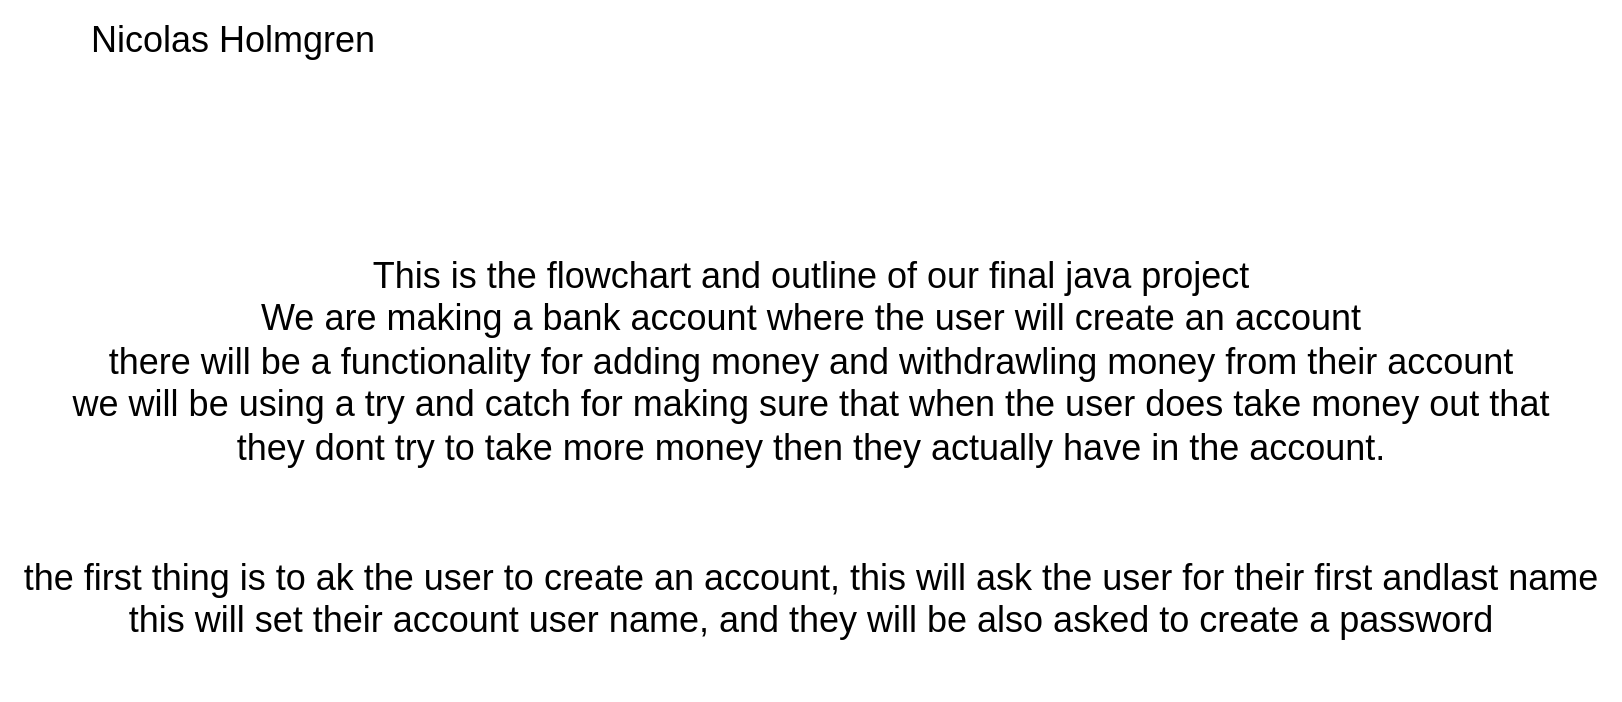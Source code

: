<mxfile version="22.1.2" type="device" pages="3">
  <diagram name="Page-1" id="xjxe2lPG4Y7tmnFVplY_">
    <mxGraphModel dx="1290" dy="621" grid="1" gridSize="10" guides="1" tooltips="1" connect="1" arrows="1" fold="1" page="1" pageScale="1" pageWidth="827" pageHeight="1169" math="0" shadow="0">
      <root>
        <mxCell id="0" />
        <mxCell id="1" parent="0" />
        <mxCell id="kmOb0qHXjrhH6Z8pBhy3-2" value="&lt;font style=&quot;font-size: 18px;&quot;&gt;Nicolas &lt;/font&gt;&lt;font style=&quot;font-size: 18px;&quot;&gt;Holmgren&lt;/font&gt;" style="text;html=1;align=center;verticalAlign=middle;resizable=0;points=[];autosize=1;strokeColor=none;fillColor=none;" vertex="1" parent="1">
          <mxGeometry x="40" y="40" width="170" height="40" as="geometry" />
        </mxCell>
        <mxCell id="kmOb0qHXjrhH6Z8pBhy3-3" value="&lt;font style=&quot;font-size: 18px;&quot;&gt;This is the flowchart and outline of our final java project&lt;br&gt;We are making a bank account where the user will create an account&lt;br&gt;there will be a functionality for adding money and withdrawling money from their account&lt;br&gt;we will be using a try and catch for making sure that when the user does take money out that&lt;br&gt;they dont try to take more money then they actually have in the account.&lt;br&gt;&lt;br&gt;&lt;br&gt;the first thing is to ak the user to create an account, this will ask the user for their first andlast name&lt;br&gt;this will set their account user name, and they will be also asked to create a password&lt;br&gt;&lt;br&gt;&lt;/font&gt;" style="text;html=1;align=center;verticalAlign=middle;resizable=0;points=[];autosize=1;strokeColor=none;fillColor=none;" vertex="1" parent="1">
          <mxGeometry x="9" y="160" width="810" height="230" as="geometry" />
        </mxCell>
      </root>
    </mxGraphModel>
  </diagram>
  <diagram id="wqc6ttcumCvlscuu791u" name="Page-2">
    <mxGraphModel dx="1276" dy="421" grid="1" gridSize="10" guides="1" tooltips="1" connect="1" arrows="1" fold="1" page="1" pageScale="1" pageWidth="827" pageHeight="1169" math="0" shadow="0">
      <root>
        <mxCell id="0" />
        <mxCell id="1" parent="0" />
        <mxCell id="XFtc8W5LfdA4O5aleAHy-3" style="edgeStyle=orthogonalEdgeStyle;rounded=0;orthogonalLoop=1;jettySize=auto;html=1;entryX=0.5;entryY=0;entryDx=0;entryDy=0;" edge="1" parent="1" source="XFtc8W5LfdA4O5aleAHy-1" target="XFtc8W5LfdA4O5aleAHy-2">
          <mxGeometry relative="1" as="geometry" />
        </mxCell>
        <mxCell id="XFtc8W5LfdA4O5aleAHy-1" value="Main()" style="ellipse;whiteSpace=wrap;html=1;" vertex="1" parent="1">
          <mxGeometry x="40" y="10" width="150" height="80" as="geometry" />
        </mxCell>
        <mxCell id="XFtc8W5LfdA4O5aleAHy-2" value="createAccount()" style="shape=process;whiteSpace=wrap;html=1;backgroundOutline=1;" vertex="1" parent="1">
          <mxGeometry x="28.75" y="110" width="172.5" height="80" as="geometry" />
        </mxCell>
        <mxCell id="XFtc8W5LfdA4O5aleAHy-6" style="edgeStyle=orthogonalEdgeStyle;rounded=0;orthogonalLoop=1;jettySize=auto;html=1;entryX=0.5;entryY=0;entryDx=0;entryDy=0;" edge="1" parent="1" source="XFtc8W5LfdA4O5aleAHy-4" target="XFtc8W5LfdA4O5aleAHy-5">
          <mxGeometry relative="1" as="geometry" />
        </mxCell>
        <mxCell id="XFtc8W5LfdA4O5aleAHy-4" value="createAccount()" style="ellipse;whiteSpace=wrap;html=1;" vertex="1" parent="1">
          <mxGeometry x="260" y="10" width="120" height="80" as="geometry" />
        </mxCell>
        <mxCell id="XFtc8W5LfdA4O5aleAHy-8" style="edgeStyle=orthogonalEdgeStyle;rounded=0;orthogonalLoop=1;jettySize=auto;html=1;" edge="1" parent="1" source="XFtc8W5LfdA4O5aleAHy-5" target="XFtc8W5LfdA4O5aleAHy-7">
          <mxGeometry relative="1" as="geometry" />
        </mxCell>
        <mxCell id="XFtc8W5LfdA4O5aleAHy-5" value="str setName = display &quot;What is your full name&quot;" style="rounded=0;whiteSpace=wrap;html=1;" vertex="1" parent="1">
          <mxGeometry x="260" y="110" width="120" height="60" as="geometry" />
        </mxCell>
        <mxCell id="XFtc8W5LfdA4O5aleAHy-12" style="edgeStyle=orthogonalEdgeStyle;rounded=0;orthogonalLoop=1;jettySize=auto;html=1;entryX=0.5;entryY=0;entryDx=0;entryDy=0;" edge="1" parent="1" source="XFtc8W5LfdA4O5aleAHy-7" target="XFtc8W5LfdA4O5aleAHy-11">
          <mxGeometry relative="1" as="geometry" />
        </mxCell>
        <mxCell id="XFtc8W5LfdA4O5aleAHy-7" value="Str setPassword = display &quot;Create a password&quot;&amp;nbsp;" style="rounded=0;whiteSpace=wrap;html=1;" vertex="1" parent="1">
          <mxGeometry x="260" y="190" width="120" height="60" as="geometry" />
        </mxCell>
        <mxCell id="XFtc8W5LfdA4O5aleAHy-10" style="edgeStyle=orthogonalEdgeStyle;rounded=0;orthogonalLoop=1;jettySize=auto;html=1;entryX=1;entryY=0.25;entryDx=0;entryDy=0;" edge="1" parent="1" source="XFtc8W5LfdA4O5aleAHy-9" target="XFtc8W5LfdA4O5aleAHy-7">
          <mxGeometry relative="1" as="geometry" />
        </mxCell>
        <mxCell id="XFtc8W5LfdA4O5aleAHy-9" value="These are our setters" style="text;html=1;align=center;verticalAlign=middle;resizable=0;points=[];autosize=1;strokeColor=none;fillColor=none;" vertex="1" parent="1">
          <mxGeometry x="400" y="160" width="140" height="30" as="geometry" />
        </mxCell>
        <mxCell id="XFtc8W5LfdA4O5aleAHy-11" value="input setName" style="shape=parallelogram;perimeter=parallelogramPerimeter;whiteSpace=wrap;html=1;fixedSize=1;" vertex="1" parent="1">
          <mxGeometry x="245" y="270" width="150" height="60" as="geometry" />
        </mxCell>
        <mxCell id="XFtc8W5LfdA4O5aleAHy-27" style="edgeStyle=orthogonalEdgeStyle;rounded=0;orthogonalLoop=1;jettySize=auto;html=1;entryX=0.5;entryY=0;entryDx=0;entryDy=0;" edge="1" parent="1" source="XFtc8W5LfdA4O5aleAHy-13" target="XFtc8W5LfdA4O5aleAHy-26">
          <mxGeometry relative="1" as="geometry" />
        </mxCell>
        <mxCell id="XFtc8W5LfdA4O5aleAHy-13" value="input setPassword" style="shape=parallelogram;perimeter=parallelogramPerimeter;whiteSpace=wrap;html=1;fixedSize=1;" vertex="1" parent="1">
          <mxGeometry x="230" y="350" width="150" height="60" as="geometry" />
        </mxCell>
        <mxCell id="XFtc8W5LfdA4O5aleAHy-15" style="edgeStyle=orthogonalEdgeStyle;rounded=0;orthogonalLoop=1;jettySize=auto;html=1;entryX=0.624;entryY=-0.06;entryDx=0;entryDy=0;entryPerimeter=0;" edge="1" parent="1" source="XFtc8W5LfdA4O5aleAHy-11" target="XFtc8W5LfdA4O5aleAHy-13">
          <mxGeometry relative="1" as="geometry" />
        </mxCell>
        <mxCell id="XFtc8W5LfdA4O5aleAHy-22" style="edgeStyle=orthogonalEdgeStyle;rounded=0;orthogonalLoop=1;jettySize=auto;html=1;entryX=0.5;entryY=0;entryDx=0;entryDy=0;" edge="1" parent="1" source="XFtc8W5LfdA4O5aleAHy-16" target="XFtc8W5LfdA4O5aleAHy-18">
          <mxGeometry relative="1" as="geometry" />
        </mxCell>
        <mxCell id="XFtc8W5LfdA4O5aleAHy-16" value="str askToAddMoney = display &quot;Would you like to add money to the account, type yes or no &quot;" style="rounded=0;whiteSpace=wrap;html=1;" vertex="1" parent="1">
          <mxGeometry x="600" y="110" width="130" height="70" as="geometry" />
        </mxCell>
        <mxCell id="XFtc8W5LfdA4O5aleAHy-23" value="" style="edgeStyle=orthogonalEdgeStyle;rounded=0;orthogonalLoop=1;jettySize=auto;html=1;" edge="1" parent="1" source="XFtc8W5LfdA4O5aleAHy-18" target="XFtc8W5LfdA4O5aleAHy-19">
          <mxGeometry relative="1" as="geometry" />
        </mxCell>
        <mxCell id="XFtc8W5LfdA4O5aleAHy-24" style="edgeStyle=orthogonalEdgeStyle;rounded=0;orthogonalLoop=1;jettySize=auto;html=1;" edge="1" parent="1" source="XFtc8W5LfdA4O5aleAHy-18" target="XFtc8W5LfdA4O5aleAHy-19">
          <mxGeometry relative="1" as="geometry" />
        </mxCell>
        <mxCell id="XFtc8W5LfdA4O5aleAHy-18" value="input addMoney" style="shape=parallelogram;perimeter=parallelogramPerimeter;whiteSpace=wrap;html=1;fixedSize=1;" vertex="1" parent="1">
          <mxGeometry x="600" y="200" width="130" height="60" as="geometry" />
        </mxCell>
        <mxCell id="XFtc8W5LfdA4O5aleAHy-28" style="edgeStyle=orthogonalEdgeStyle;rounded=0;orthogonalLoop=1;jettySize=auto;html=1;entryX=0.5;entryY=0;entryDx=0;entryDy=0;" edge="1" parent="1" source="XFtc8W5LfdA4O5aleAHy-19" target="XFtc8W5LfdA4O5aleAHy-30">
          <mxGeometry relative="1" as="geometry">
            <mxPoint x="790" y="440" as="targetPoint" />
          </mxGeometry>
        </mxCell>
        <mxCell id="pJoHsH9X2lBTt6ZdLXsH-1" style="edgeStyle=orthogonalEdgeStyle;rounded=0;orthogonalLoop=1;jettySize=auto;html=1;" edge="1" parent="1" source="XFtc8W5LfdA4O5aleAHy-19" target="pJoHsH9X2lBTt6ZdLXsH-3">
          <mxGeometry relative="1" as="geometry">
            <mxPoint x="580" y="490" as="targetPoint" />
          </mxGeometry>
        </mxCell>
        <mxCell id="XFtc8W5LfdA4O5aleAHy-19" value="if addMoney == &quot;yes&quot;" style="rhombus;whiteSpace=wrap;html=1;" vertex="1" parent="1">
          <mxGeometry x="600" y="285" width="130" height="145" as="geometry" />
        </mxCell>
        <mxCell id="XFtc8W5LfdA4O5aleAHy-25" value="askUserAddMoney()" style="ellipse;whiteSpace=wrap;html=1;" vertex="1" parent="1">
          <mxGeometry x="600" width="120" height="80" as="geometry" />
        </mxCell>
        <mxCell id="XFtc8W5LfdA4O5aleAHy-26" value="askUserAddMoney()" style="shape=process;whiteSpace=wrap;html=1;backgroundOutline=1;" vertex="1" parent="1">
          <mxGeometry x="210" y="430" width="200" height="60" as="geometry" />
        </mxCell>
        <mxCell id="XFtc8W5LfdA4O5aleAHy-29" style="edgeStyle=orthogonalEdgeStyle;rounded=0;orthogonalLoop=1;jettySize=auto;html=1;entryX=0.452;entryY=0.029;entryDx=0;entryDy=0;entryPerimeter=0;" edge="1" parent="1" source="XFtc8W5LfdA4O5aleAHy-25" target="XFtc8W5LfdA4O5aleAHy-16">
          <mxGeometry relative="1" as="geometry" />
        </mxCell>
        <mxCell id="XFtc8W5LfdA4O5aleAHy-30" value="addMoneyToAccount()" style="shape=process;whiteSpace=wrap;html=1;backgroundOutline=1;" vertex="1" parent="1">
          <mxGeometry x="750" y="380" width="170" height="80" as="geometry" />
        </mxCell>
        <mxCell id="XFtc8W5LfdA4O5aleAHy-32" style="edgeStyle=orthogonalEdgeStyle;rounded=0;orthogonalLoop=1;jettySize=auto;html=1;" edge="1" parent="1" source="XFtc8W5LfdA4O5aleAHy-31">
          <mxGeometry relative="1" as="geometry">
            <mxPoint x="500" y="340" as="targetPoint" />
          </mxGeometry>
        </mxCell>
        <mxCell id="XFtc8W5LfdA4O5aleAHy-31" value="addMoneyToAccount()" style="ellipse;whiteSpace=wrap;html=1;" vertex="1" parent="1">
          <mxGeometry x="430" y="220" width="140" height="80" as="geometry" />
        </mxCell>
        <mxCell id="XFtc8W5LfdA4O5aleAHy-33" value="double addMoney = display &quot;Enter the amount of money you want to add&quot;" style="rounded=0;whiteSpace=wrap;html=1;" vertex="1" parent="1">
          <mxGeometry x="440" y="340" width="120" height="60" as="geometry" />
        </mxCell>
        <mxCell id="pJoHsH9X2lBTt6ZdLXsH-3" value="end()" style="ellipse;whiteSpace=wrap;html=1;" vertex="1" parent="1">
          <mxGeometry x="610" y="470" width="110" height="50" as="geometry" />
        </mxCell>
        <mxCell id="pJoHsH9X2lBTt6ZdLXsH-11" style="edgeStyle=orthogonalEdgeStyle;rounded=0;orthogonalLoop=1;jettySize=auto;html=1;entryX=0.5;entryY=0;entryDx=0;entryDy=0;" edge="1" parent="1" source="pJoHsH9X2lBTt6ZdLXsH-6" target="pJoHsH9X2lBTt6ZdLXsH-10">
          <mxGeometry relative="1" as="geometry" />
        </mxCell>
        <mxCell id="pJoHsH9X2lBTt6ZdLXsH-6" value="askUserIfWithdraw()" style="ellipse;whiteSpace=wrap;html=1;" vertex="1" parent="1">
          <mxGeometry y="210" width="181.25" height="75" as="geometry" />
        </mxCell>
        <mxCell id="pJoHsH9X2lBTt6ZdLXsH-12" style="edgeStyle=orthogonalEdgeStyle;rounded=0;orthogonalLoop=1;jettySize=auto;html=1;" edge="1" parent="1" source="pJoHsH9X2lBTt6ZdLXsH-10" target="pJoHsH9X2lBTt6ZdLXsH-13">
          <mxGeometry relative="1" as="geometry">
            <mxPoint x="90.63" y="405" as="targetPoint" />
          </mxGeometry>
        </mxCell>
        <mxCell id="pJoHsH9X2lBTt6ZdLXsH-10" value="display &quot;Would you like to withdraw money from your account&quot;" style="rounded=0;whiteSpace=wrap;html=1;" vertex="1" parent="1">
          <mxGeometry x="30.63" y="315" width="120" height="60" as="geometry" />
        </mxCell>
        <mxCell id="pJoHsH9X2lBTt6ZdLXsH-15" style="edgeStyle=orthogonalEdgeStyle;rounded=0;orthogonalLoop=1;jettySize=auto;html=1;entryX=0.5;entryY=0;entryDx=0;entryDy=0;" edge="1" parent="1" source="pJoHsH9X2lBTt6ZdLXsH-13" target="pJoHsH9X2lBTt6ZdLXsH-14">
          <mxGeometry relative="1" as="geometry" />
        </mxCell>
        <mxCell id="pJoHsH9X2lBTt6ZdLXsH-13" value="input wantToWithdraw" style="shape=parallelogram;perimeter=parallelogramPerimeter;whiteSpace=wrap;html=1;fixedSize=1;" vertex="1" parent="1">
          <mxGeometry x="10.01" y="400" width="161.25" height="60" as="geometry" />
        </mxCell>
        <mxCell id="pJoHsH9X2lBTt6ZdLXsH-16" style="edgeStyle=orthogonalEdgeStyle;rounded=0;orthogonalLoop=1;jettySize=auto;html=1;" edge="1" parent="1" source="pJoHsH9X2lBTt6ZdLXsH-14" target="pJoHsH9X2lBTt6ZdLXsH-17">
          <mxGeometry relative="1" as="geometry">
            <mxPoint x="200" y="590" as="targetPoint" />
          </mxGeometry>
        </mxCell>
        <mxCell id="pJoHsH9X2lBTt6ZdLXsH-14" value="if&amp;nbsp; wantToWithdraw == &quot;yes&quot;" style="rhombus;whiteSpace=wrap;html=1;" vertex="1" parent="1">
          <mxGeometry x="15.63" y="490" width="150" height="90" as="geometry" />
        </mxCell>
        <mxCell id="pJoHsH9X2lBTt6ZdLXsH-17" value="withDrawFromAccount()" style="shape=process;whiteSpace=wrap;html=1;backgroundOutline=1;" vertex="1" parent="1">
          <mxGeometry x="70" y="610" width="175" height="60" as="geometry" />
        </mxCell>
        <mxCell id="pJoHsH9X2lBTt6ZdLXsH-19" value="withDrawFromAccount()" style="ellipse;whiteSpace=wrap;html=1;" vertex="1" parent="1">
          <mxGeometry x="400" y="530" width="200" height="80" as="geometry" />
        </mxCell>
        <mxCell id="pJoHsH9X2lBTt6ZdLXsH-20" value="askUserIfWithdraw()" style="shape=process;whiteSpace=wrap;html=1;backgroundOutline=1;" vertex="1" parent="1">
          <mxGeometry x="420" y="640" width="150" height="60" as="geometry" />
        </mxCell>
        <mxCell id="pJoHsH9X2lBTt6ZdLXsH-21" style="edgeStyle=orthogonalEdgeStyle;rounded=0;orthogonalLoop=1;jettySize=auto;html=1;entryX=0.397;entryY=0.027;entryDx=0;entryDy=0;entryPerimeter=0;" edge="1" parent="1" source="pJoHsH9X2lBTt6ZdLXsH-19" target="pJoHsH9X2lBTt6ZdLXsH-20">
          <mxGeometry relative="1" as="geometry" />
        </mxCell>
      </root>
    </mxGraphModel>
  </diagram>
  <diagram id="SExNQM3IjvbL6frW_XNe" name="Page-4">
    <mxGraphModel dx="1276" dy="421" grid="1" gridSize="10" guides="1" tooltips="1" connect="1" arrows="1" fold="1" page="1" pageScale="1" pageWidth="827" pageHeight="1169" math="0" shadow="0">
      <root>
        <mxCell id="0" />
        <mxCell id="1" parent="0" />
        <mxCell id="BnUYNP9wJNGA5oEf69gj-5" style="edgeStyle=orthogonalEdgeStyle;rounded=0;orthogonalLoop=1;jettySize=auto;html=1;" edge="1" parent="1" source="BnUYNP9wJNGA5oEf69gj-2" target="BnUYNP9wJNGA5oEf69gj-3">
          <mxGeometry relative="1" as="geometry" />
        </mxCell>
        <mxCell id="BnUYNP9wJNGA5oEf69gj-2" value="&lt;font size=&quot;3&quot;&gt;Input: ask the user if they would like to create an account /// now they are asked for their name and to create a password /// after entering the amount of money into account user is asked if they want to remove money from account&lt;/font&gt;" style="rounded=0;whiteSpace=wrap;html=1;" vertex="1" parent="1">
          <mxGeometry x="20" y="170" width="310" height="140" as="geometry" />
        </mxCell>
        <mxCell id="BnUYNP9wJNGA5oEf69gj-4" style="edgeStyle=orthogonalEdgeStyle;rounded=0;orthogonalLoop=1;jettySize=auto;html=1;entryX=1;entryY=0.5;entryDx=0;entryDy=0;" edge="1" parent="1" source="BnUYNP9wJNGA5oEf69gj-3" target="BnUYNP9wJNGA5oEf69gj-2">
          <mxGeometry relative="1" as="geometry" />
        </mxCell>
        <mxCell id="BnUYNP9wJNGA5oEf69gj-8" style="edgeStyle=orthogonalEdgeStyle;rounded=0;orthogonalLoop=1;jettySize=auto;html=1;" edge="1" parent="1" source="BnUYNP9wJNGA5oEf69gj-3">
          <mxGeometry relative="1" as="geometry">
            <mxPoint x="520" y="400" as="targetPoint" />
          </mxGeometry>
        </mxCell>
        <mxCell id="BnUYNP9wJNGA5oEf69gj-3" value="&lt;font size=&quot;3&quot;&gt;Proccess: If user does want to create an account then they will be asked for more input ///&amp;nbsp; the information provoded will be stored in a variable /// if user does want to remove then x amount is subtracted from the total amount of money in account&lt;/font&gt;" style="rounded=0;whiteSpace=wrap;html=1;" vertex="1" parent="1">
          <mxGeometry x="390" y="170" width="270" height="140" as="geometry" />
        </mxCell>
        <mxCell id="BnUYNP9wJNGA5oEf69gj-6" value="&lt;font size=&quot;3&quot;&gt;Input&lt;/font&gt;" style="text;html=1;align=center;verticalAlign=middle;resizable=0;points=[];autosize=1;strokeColor=none;fillColor=none;" vertex="1" parent="1">
          <mxGeometry x="90" y="118" width="60" height="30" as="geometry" />
        </mxCell>
        <mxCell id="BnUYNP9wJNGA5oEf69gj-7" value="&lt;font size=&quot;3&quot;&gt;Process&lt;/font&gt;" style="text;html=1;align=center;verticalAlign=middle;resizable=0;points=[];autosize=1;strokeColor=none;fillColor=none;" vertex="1" parent="1">
          <mxGeometry x="490" y="110" width="80" height="30" as="geometry" />
        </mxCell>
        <mxCell id="BnUYNP9wJNGA5oEf69gj-9" value="&lt;font size=&quot;3&quot;&gt;Output:&amp;nbsp; The users name, so it will say welcome {usersName} /// the amount of money in the account gets outputted too and then the amount removed from the account if the user wishes to remove money from the account, it will also show how much money is left.&amp;nbsp;&lt;/font&gt;" style="rounded=0;whiteSpace=wrap;html=1;" vertex="1" parent="1">
          <mxGeometry x="390" y="400" width="250" height="200" as="geometry" />
        </mxCell>
      </root>
    </mxGraphModel>
  </diagram>
</mxfile>
